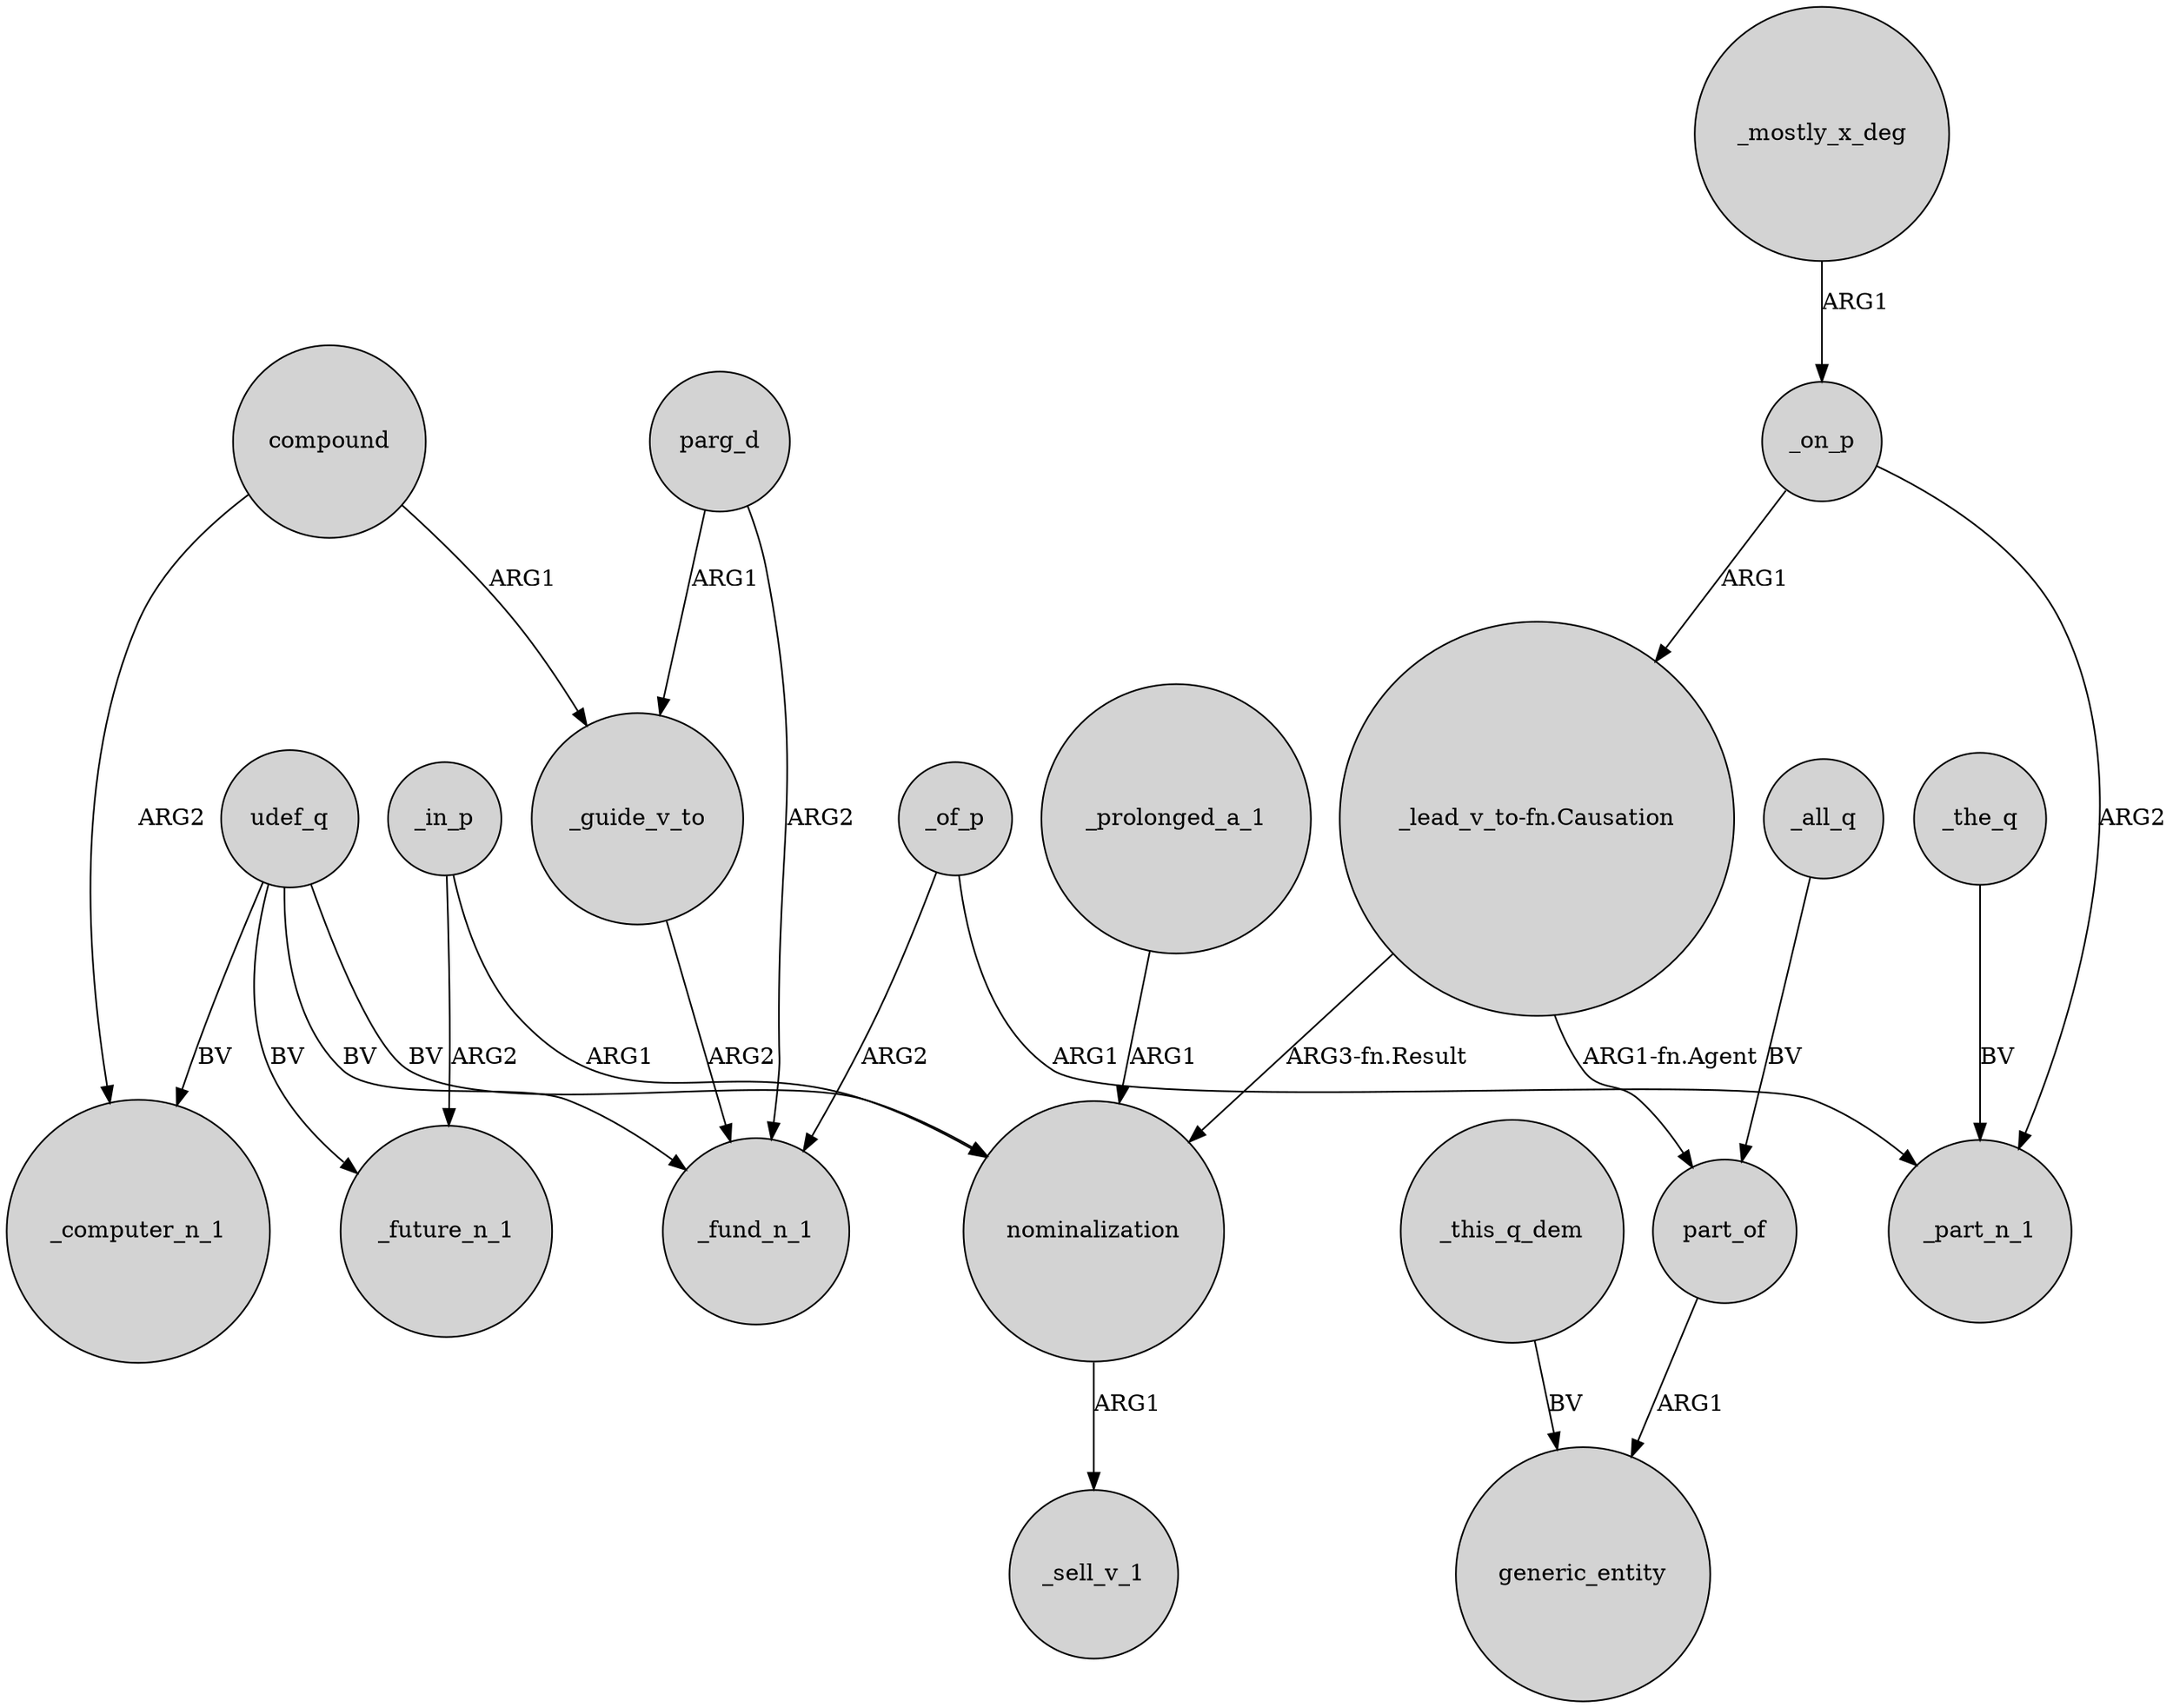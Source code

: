 digraph {
	node [shape=circle style=filled]
	nominalization -> _sell_v_1 [label=ARG1]
	_all_q -> part_of [label=BV]
	_on_p -> _part_n_1 [label=ARG2]
	_the_q -> _part_n_1 [label=BV]
	_in_p -> _future_n_1 [label=ARG2]
	_prolonged_a_1 -> nominalization [label=ARG1]
	"_lead_v_to-fn.Causation" -> nominalization [label="ARG3-fn.Result"]
	parg_d -> _fund_n_1 [label=ARG2]
	_of_p -> _part_n_1 [label=ARG1]
	"_lead_v_to-fn.Causation" -> part_of [label="ARG1-fn.Agent"]
	udef_q -> _computer_n_1 [label=BV]
	part_of -> generic_entity [label=ARG1]
	compound -> _computer_n_1 [label=ARG2]
	_guide_v_to -> _fund_n_1 [label=ARG2]
	_mostly_x_deg -> _on_p [label=ARG1]
	_of_p -> _fund_n_1 [label=ARG2]
	_on_p -> "_lead_v_to-fn.Causation" [label=ARG1]
	_this_q_dem -> generic_entity [label=BV]
	parg_d -> _guide_v_to [label=ARG1]
	_in_p -> nominalization [label=ARG1]
	udef_q -> _future_n_1 [label=BV]
	udef_q -> _fund_n_1 [label=BV]
	udef_q -> nominalization [label=BV]
	compound -> _guide_v_to [label=ARG1]
}
